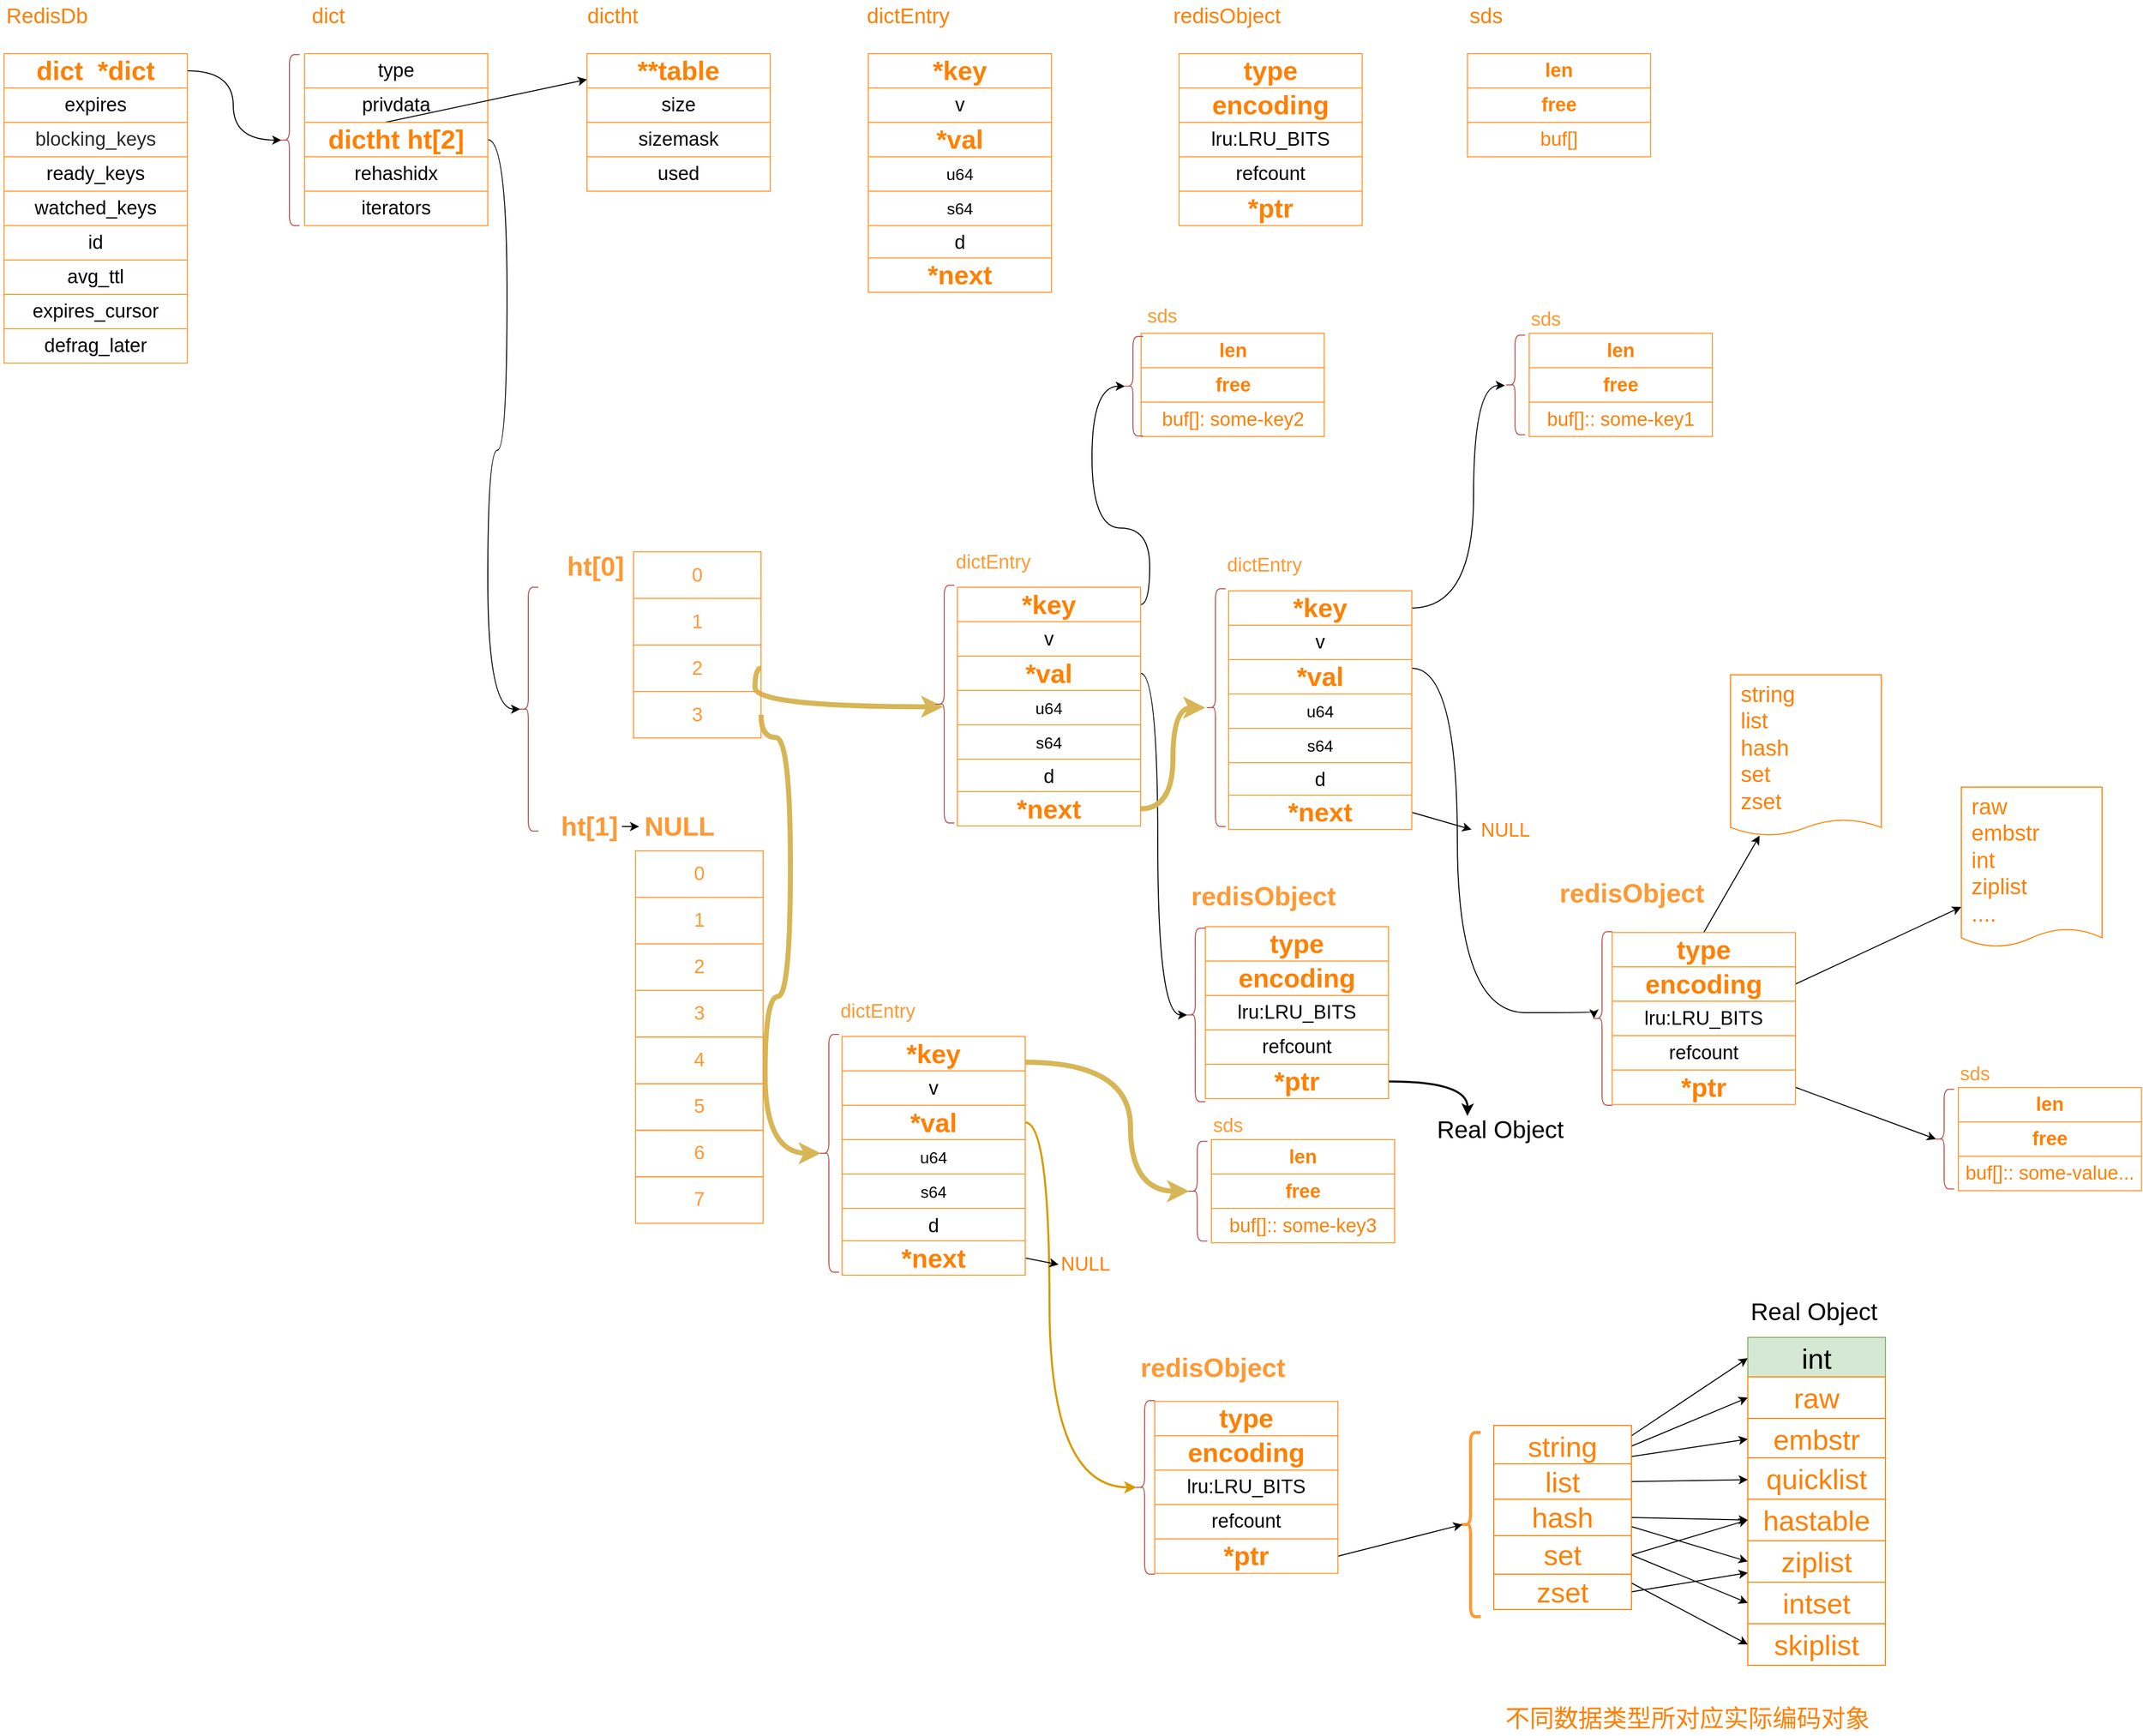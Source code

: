<mxfile version="14.7.2" type="github">
  <diagram id="h_e5mXC4bzQxHP35NyD7" name="第 1 页">
    <mxGraphModel dx="1038" dy="585" grid="1" gridSize="10" guides="1" tooltips="1" connect="1" arrows="1" fold="1" page="1" pageScale="1" pageWidth="827" pageHeight="1169" math="0" shadow="0">
      <root>
        <mxCell id="0" />
        <mxCell id="1" parent="0" />
        <mxCell id="fYEtyLHJQhTUv1WF9Uro-185" style="edgeStyle=orthogonalEdgeStyle;curved=1;rounded=0;orthogonalLoop=1;jettySize=auto;html=1;exitX=1;exitY=0.5;exitDx=0;exitDy=0;entryX=0.1;entryY=0.5;entryDx=0;entryDy=0;entryPerimeter=0;fontSize=19;fontColor=#FF9933;" edge="1" parent="1" source="fYEtyLHJQhTUv1WF9Uro-186" target="fYEtyLHJQhTUv1WF9Uro-223">
          <mxGeometry relative="1" as="geometry" />
        </mxCell>
        <mxCell id="fYEtyLHJQhTUv1WF9Uro-186" value="dict&amp;nbsp; *dict" style="rounded=0;whiteSpace=wrap;html=1;fontSize=26;fontStyle=1;fillColor=none;strokeColor=#FF9933;fontColor=#FF8000;" vertex="1" parent="1">
          <mxGeometry x="6" y="96" width="181" height="34" as="geometry" />
        </mxCell>
        <mxCell id="fYEtyLHJQhTUv1WF9Uro-187" value="expires" style="rounded=0;whiteSpace=wrap;html=1;fontSize=19;strokeColor=#FF9933;" vertex="1" parent="1">
          <mxGeometry x="6" y="130" width="181" height="34" as="geometry" />
        </mxCell>
        <mxCell id="fYEtyLHJQhTUv1WF9Uro-188" value="blocking_keys" style="rounded=0;whiteSpace=wrap;html=1;fontSize=19;strokeColor=#FF9933;fontStyle=0;fontColor=#29282A;" vertex="1" parent="1">
          <mxGeometry x="6" y="164" width="181" height="34" as="geometry" />
        </mxCell>
        <mxCell id="fYEtyLHJQhTUv1WF9Uro-189" value="ready_keys" style="rounded=0;whiteSpace=wrap;html=1;fontSize=19;strokeColor=#FF9933;" vertex="1" parent="1">
          <mxGeometry x="6" y="198" width="181" height="34" as="geometry" />
        </mxCell>
        <mxCell id="fYEtyLHJQhTUv1WF9Uro-190" value="watched_keys" style="rounded=0;whiteSpace=wrap;html=1;fontSize=19;strokeColor=#FF9933;" vertex="1" parent="1">
          <mxGeometry x="6" y="232" width="181" height="34" as="geometry" />
        </mxCell>
        <mxCell id="fYEtyLHJQhTUv1WF9Uro-191" value="id" style="rounded=0;whiteSpace=wrap;html=1;fontSize=19;strokeColor=#FF9933;" vertex="1" parent="1">
          <mxGeometry x="6" y="266" width="181" height="34" as="geometry" />
        </mxCell>
        <mxCell id="fYEtyLHJQhTUv1WF9Uro-192" value="avg_ttl" style="rounded=0;whiteSpace=wrap;html=1;fontSize=19;strokeColor=#FF9933;" vertex="1" parent="1">
          <mxGeometry x="6" y="300" width="181" height="34" as="geometry" />
        </mxCell>
        <mxCell id="fYEtyLHJQhTUv1WF9Uro-193" value="expires_cursor" style="rounded=0;whiteSpace=wrap;html=1;fontSize=19;strokeColor=#FF9933;" vertex="1" parent="1">
          <mxGeometry x="6" y="334" width="181" height="34" as="geometry" />
        </mxCell>
        <mxCell id="fYEtyLHJQhTUv1WF9Uro-194" value="defrag_later" style="rounded=0;whiteSpace=wrap;html=1;fontSize=19;strokeColor=#FF9933;" vertex="1" parent="1">
          <mxGeometry x="6" y="368" width="181" height="34" as="geometry" />
        </mxCell>
        <mxCell id="fYEtyLHJQhTUv1WF9Uro-195" value="type" style="rounded=0;whiteSpace=wrap;html=1;fontSize=19;strokeColor=#FF9933;" vertex="1" parent="1">
          <mxGeometry x="303" y="96" width="181" height="34" as="geometry" />
        </mxCell>
        <mxCell id="fYEtyLHJQhTUv1WF9Uro-196" value="privdata" style="rounded=0;whiteSpace=wrap;html=1;fontSize=19;strokeColor=#FF9933;" vertex="1" parent="1">
          <mxGeometry x="303" y="130" width="181" height="34" as="geometry" />
        </mxCell>
        <mxCell id="fYEtyLHJQhTUv1WF9Uro-197" style="edgeStyle=orthogonalEdgeStyle;curved=1;rounded=0;orthogonalLoop=1;jettySize=auto;html=1;exitX=1;exitY=0.5;exitDx=0;exitDy=0;entryX=0.1;entryY=0.5;entryDx=0;entryDy=0;entryPerimeter=0;fontSize=19;fontColor=#FF9933;" edge="1" parent="1" source="fYEtyLHJQhTUv1WF9Uro-199" target="fYEtyLHJQhTUv1WF9Uro-224">
          <mxGeometry relative="1" as="geometry">
            <Array as="points">
              <mxPoint x="503" y="181" />
              <mxPoint x="503" y="488" />
              <mxPoint x="484" y="488" />
              <mxPoint x="484" y="744" />
            </Array>
          </mxGeometry>
        </mxCell>
        <mxCell id="fYEtyLHJQhTUv1WF9Uro-198" style="rounded=0;orthogonalLoop=1;jettySize=auto;html=1;entryX=0;entryY=0.75;entryDx=0;entryDy=0;fontSize=26;fontColor=#FF8000;exitX=0.309;exitY=0.147;exitDx=0;exitDy=0;exitPerimeter=0;" edge="1" parent="1" source="fYEtyLHJQhTUv1WF9Uro-199" target="fYEtyLHJQhTUv1WF9Uro-202">
          <mxGeometry relative="1" as="geometry" />
        </mxCell>
        <mxCell id="fYEtyLHJQhTUv1WF9Uro-199" value="&lt;span style=&quot;font-size: 26px;&quot;&gt;dictht&amp;nbsp;&lt;/span&gt;ht[2]" style="rounded=0;whiteSpace=wrap;html=1;fontSize=26;strokeColor=#FF9933;fontStyle=1;fontColor=#FF8000;" vertex="1" parent="1">
          <mxGeometry x="303" y="164" width="181" height="34" as="geometry" />
        </mxCell>
        <mxCell id="fYEtyLHJQhTUv1WF9Uro-200" value="rehashidx" style="rounded=0;whiteSpace=wrap;html=1;fontSize=19;strokeColor=#FF9933;" vertex="1" parent="1">
          <mxGeometry x="303" y="198" width="181" height="34" as="geometry" />
        </mxCell>
        <mxCell id="fYEtyLHJQhTUv1WF9Uro-201" value="iterators" style="rounded=0;whiteSpace=wrap;html=1;fontSize=19;strokeColor=#FF9933;" vertex="1" parent="1">
          <mxGeometry x="303" y="232" width="181" height="34" as="geometry" />
        </mxCell>
        <mxCell id="fYEtyLHJQhTUv1WF9Uro-202" value="**table" style="rounded=0;whiteSpace=wrap;html=1;fontSize=26;fontStyle=1;fillColor=none;strokeColor=#FF9933;fontColor=#FF8000;" vertex="1" parent="1">
          <mxGeometry x="582" y="96" width="181" height="34" as="geometry" />
        </mxCell>
        <mxCell id="fYEtyLHJQhTUv1WF9Uro-203" value="size" style="rounded=0;whiteSpace=wrap;html=1;fontSize=19;strokeColor=#FF9933;" vertex="1" parent="1">
          <mxGeometry x="582" y="130" width="181" height="34" as="geometry" />
        </mxCell>
        <mxCell id="fYEtyLHJQhTUv1WF9Uro-204" value="sizemask" style="rounded=0;whiteSpace=wrap;html=1;fontSize=19;strokeColor=#FF9933;" vertex="1" parent="1">
          <mxGeometry x="582" y="164" width="181" height="34" as="geometry" />
        </mxCell>
        <mxCell id="fYEtyLHJQhTUv1WF9Uro-205" value="used" style="rounded=0;whiteSpace=wrap;html=1;fontSize=19;strokeColor=#FF9933;" vertex="1" parent="1">
          <mxGeometry x="582" y="198" width="181" height="34" as="geometry" />
        </mxCell>
        <mxCell id="fYEtyLHJQhTUv1WF9Uro-206" value="*key" style="rounded=0;whiteSpace=wrap;html=1;fontSize=26;fontStyle=1;fillColor=none;strokeColor=#FF9933;fontColor=#FF8000;" vertex="1" parent="1">
          <mxGeometry x="860" y="96" width="181" height="34" as="geometry" />
        </mxCell>
        <mxCell id="fYEtyLHJQhTUv1WF9Uro-207" value="v" style="rounded=0;whiteSpace=wrap;html=1;fontSize=19;strokeColor=#FF9933;" vertex="1" parent="1">
          <mxGeometry x="860" y="130" width="181" height="34" as="geometry" />
        </mxCell>
        <mxCell id="fYEtyLHJQhTUv1WF9Uro-208" value="*val" style="rounded=0;whiteSpace=wrap;html=1;fontSize=26;strokeColor=#FF9933;fontStyle=1;fontColor=#FF8000;" vertex="1" parent="1">
          <mxGeometry x="860" y="164" width="181" height="34" as="geometry" />
        </mxCell>
        <mxCell id="fYEtyLHJQhTUv1WF9Uro-209" value="u64" style="rounded=0;whiteSpace=wrap;html=1;fontSize=16;strokeColor=#FF9933;" vertex="1" parent="1">
          <mxGeometry x="860" y="198" width="181" height="34" as="geometry" />
        </mxCell>
        <mxCell id="fYEtyLHJQhTUv1WF9Uro-210" value="s64" style="rounded=0;whiteSpace=wrap;html=1;fontSize=16;strokeColor=#FF9933;" vertex="1" parent="1">
          <mxGeometry x="860" y="232" width="181" height="34" as="geometry" />
        </mxCell>
        <mxCell id="fYEtyLHJQhTUv1WF9Uro-211" value="d" style="rounded=0;whiteSpace=wrap;html=1;fontSize=19;strokeColor=#FF9933;" vertex="1" parent="1">
          <mxGeometry x="860" y="266" width="181" height="34" as="geometry" />
        </mxCell>
        <mxCell id="fYEtyLHJQhTUv1WF9Uro-212" value="*next" style="rounded=0;whiteSpace=wrap;html=1;fontSize=26;strokeColor=#FF9933;fontStyle=1;fontColor=#FF8000;" vertex="1" parent="1">
          <mxGeometry x="860" y="298" width="181" height="34" as="geometry" />
        </mxCell>
        <mxCell id="fYEtyLHJQhTUv1WF9Uro-213" value="type" style="rounded=0;whiteSpace=wrap;html=1;fontSize=26;fontStyle=1;fillColor=none;strokeColor=#FF9933;fontColor=#FF8000;" vertex="1" parent="1">
          <mxGeometry x="1167" y="96" width="181" height="34" as="geometry" />
        </mxCell>
        <mxCell id="fYEtyLHJQhTUv1WF9Uro-214" value="encoding" style="rounded=0;whiteSpace=wrap;html=1;fontSize=26;strokeColor=#FF9933;fontStyle=1;fontColor=#FF8000;" vertex="1" parent="1">
          <mxGeometry x="1167" y="130" width="181" height="34" as="geometry" />
        </mxCell>
        <mxCell id="fYEtyLHJQhTUv1WF9Uro-215" value="lru:LRU_BITS" style="rounded=0;whiteSpace=wrap;html=1;fontSize=19;strokeColor=#FF9933;" vertex="1" parent="1">
          <mxGeometry x="1167" y="164" width="181" height="34" as="geometry" />
        </mxCell>
        <mxCell id="fYEtyLHJQhTUv1WF9Uro-216" value="refcount" style="rounded=0;whiteSpace=wrap;html=1;fontSize=19;strokeColor=#FF9933;" vertex="1" parent="1">
          <mxGeometry x="1167" y="198" width="181" height="34" as="geometry" />
        </mxCell>
        <mxCell id="fYEtyLHJQhTUv1WF9Uro-217" value="*ptr" style="rounded=0;whiteSpace=wrap;html=1;fontSize=26;strokeColor=#FF9933;fontStyle=1;fontColor=#FF8000;" vertex="1" parent="1">
          <mxGeometry x="1167" y="232" width="181" height="34" as="geometry" />
        </mxCell>
        <mxCell id="fYEtyLHJQhTUv1WF9Uro-218" value="RedisDb" style="text;html=1;align=center;verticalAlign=middle;resizable=0;points=[];autosize=1;fontSize=21;fontColor=#FF8000;" vertex="1" parent="1">
          <mxGeometry x="2" y="43" width="91" height="29" as="geometry" />
        </mxCell>
        <mxCell id="fYEtyLHJQhTUv1WF9Uro-219" value="dict" style="text;html=1;align=center;verticalAlign=middle;resizable=0;points=[];autosize=1;fontSize=21;fontColor=#FF8000;" vertex="1" parent="1">
          <mxGeometry x="304" y="43" width="43" height="29" as="geometry" />
        </mxCell>
        <mxCell id="fYEtyLHJQhTUv1WF9Uro-220" value="dictht" style="text;html=1;align=center;verticalAlign=middle;resizable=0;points=[];autosize=1;fontSize=21;fontColor=#FF8000;" vertex="1" parent="1">
          <mxGeometry x="576.5" y="43" width="60" height="29" as="geometry" />
        </mxCell>
        <mxCell id="fYEtyLHJQhTUv1WF9Uro-221" value="dictEntry" style="text;html=1;align=center;verticalAlign=middle;resizable=0;points=[];autosize=1;fontSize=21;fontColor=#FF8000;" vertex="1" parent="1">
          <mxGeometry x="853" y="43" width="92" height="29" as="geometry" />
        </mxCell>
        <mxCell id="fYEtyLHJQhTUv1WF9Uro-222" value="redisObject" style="text;html=1;align=center;verticalAlign=middle;resizable=0;points=[];autosize=1;fontSize=21;fontColor=#FF8000;" vertex="1" parent="1">
          <mxGeometry x="1156" y="43" width="116" height="29" as="geometry" />
        </mxCell>
        <mxCell id="fYEtyLHJQhTUv1WF9Uro-223" value="" style="shape=curlyBracket;whiteSpace=wrap;html=1;rounded=1;strokeColor=#b85450;fillColor=#f8cecc;fontSize=19;" vertex="1" parent="1">
          <mxGeometry x="278" y="97" width="20" height="169" as="geometry" />
        </mxCell>
        <mxCell id="fYEtyLHJQhTUv1WF9Uro-224" value="" style="shape=curlyBracket;whiteSpace=wrap;html=1;rounded=1;strokeColor=#b85450;fillColor=#f8cecc;fontSize=19;" vertex="1" parent="1">
          <mxGeometry x="514" y="623.5" width="20" height="241" as="geometry" />
        </mxCell>
        <mxCell id="fYEtyLHJQhTUv1WF9Uro-225" style="edgeStyle=orthogonalEdgeStyle;curved=1;rounded=0;orthogonalLoop=1;jettySize=auto;html=1;exitX=1;exitY=0.5;exitDx=0;exitDy=0;entryX=0.45;entryY=0.511;entryDx=0;entryDy=0;entryPerimeter=0;fontSize=19;fontColor=#FF9933;fillColor=#fff2cc;strokeColor=#d6b656;strokeWidth=5;" edge="1" parent="1" source="fYEtyLHJQhTUv1WF9Uro-228" target="fYEtyLHJQhTUv1WF9Uro-242">
          <mxGeometry relative="1" as="geometry">
            <Array as="points">
              <mxPoint x="748" y="742" />
            </Array>
          </mxGeometry>
        </mxCell>
        <mxCell id="fYEtyLHJQhTUv1WF9Uro-226" value="0" style="rounded=0;whiteSpace=wrap;html=1;strokeColor=#FF9933;fillColor=none;fontSize=19;fontColor=#FF9933;" vertex="1" parent="1">
          <mxGeometry x="628" y="588.5" width="126" height="46" as="geometry" />
        </mxCell>
        <mxCell id="fYEtyLHJQhTUv1WF9Uro-227" value="1" style="rounded=0;whiteSpace=wrap;html=1;strokeColor=#FF9933;fillColor=none;fontSize=19;fontColor=#FF9933;" vertex="1" parent="1">
          <mxGeometry x="628" y="634.5" width="126" height="46" as="geometry" />
        </mxCell>
        <mxCell id="fYEtyLHJQhTUv1WF9Uro-228" value="2" style="rounded=0;whiteSpace=wrap;html=1;strokeColor=#FF9933;fillColor=none;fontSize=19;fontColor=#FF9933;" vertex="1" parent="1">
          <mxGeometry x="628" y="680.5" width="126" height="46" as="geometry" />
        </mxCell>
        <mxCell id="fYEtyLHJQhTUv1WF9Uro-229" style="edgeStyle=orthogonalEdgeStyle;curved=1;rounded=0;orthogonalLoop=1;jettySize=auto;html=1;exitX=1;exitY=0.5;exitDx=0;exitDy=0;entryX=0.1;entryY=0.5;entryDx=0;entryDy=0;entryPerimeter=0;fontSize=19;fontColor=#FF9933;fillColor=#fff2cc;strokeColor=#d6b656;strokeWidth=5;" edge="1" parent="1" source="fYEtyLHJQhTUv1WF9Uro-230" target="fYEtyLHJQhTUv1WF9Uro-266">
          <mxGeometry relative="1" as="geometry">
            <Array as="points">
              <mxPoint x="783" y="772" />
              <mxPoint x="783" y="1028" />
              <mxPoint x="758" y="1028" />
              <mxPoint x="758" y="1183" />
            </Array>
          </mxGeometry>
        </mxCell>
        <mxCell id="fYEtyLHJQhTUv1WF9Uro-230" value="3" style="rounded=0;whiteSpace=wrap;html=1;strokeColor=#FF9933;fillColor=none;fontSize=19;fontColor=#FF9933;" vertex="1" parent="1">
          <mxGeometry x="628" y="726.5" width="126" height="46" as="geometry" />
        </mxCell>
        <mxCell id="fYEtyLHJQhTUv1WF9Uro-231" style="edgeStyle=orthogonalEdgeStyle;curved=1;rounded=0;orthogonalLoop=1;jettySize=auto;html=1;exitX=1;exitY=0.5;exitDx=0;exitDy=0;entryX=0.1;entryY=0.5;entryDx=0;entryDy=0;fontSize=19;fontColor=#FF9933;entryPerimeter=0;" edge="1" parent="1" source="fYEtyLHJQhTUv1WF9Uro-232" target="fYEtyLHJQhTUv1WF9Uro-283">
          <mxGeometry relative="1" as="geometry">
            <Array as="points">
              <mxPoint x="1138" y="641" />
              <mxPoint x="1138" y="565" />
              <mxPoint x="1081" y="565" />
              <mxPoint x="1081" y="425" />
            </Array>
            <mxPoint x="1087" y="533.5" as="targetPoint" />
          </mxGeometry>
        </mxCell>
        <mxCell id="fYEtyLHJQhTUv1WF9Uro-232" value="*key" style="rounded=0;whiteSpace=wrap;html=1;fontSize=26;fontStyle=1;fillColor=none;strokeColor=#FF9933;fontColor=#FF8000;" vertex="1" parent="1">
          <mxGeometry x="948" y="623.5" width="181" height="34" as="geometry" />
        </mxCell>
        <mxCell id="fYEtyLHJQhTUv1WF9Uro-233" value="v" style="rounded=0;whiteSpace=wrap;html=1;fontSize=19;strokeColor=#FF9933;" vertex="1" parent="1">
          <mxGeometry x="948" y="657.5" width="181" height="34" as="geometry" />
        </mxCell>
        <mxCell id="fYEtyLHJQhTUv1WF9Uro-234" style="edgeStyle=orthogonalEdgeStyle;curved=1;rounded=0;orthogonalLoop=1;jettySize=auto;html=1;exitX=1;exitY=0.5;exitDx=0;exitDy=0;entryX=0.1;entryY=0.5;entryDx=0;entryDy=0;entryPerimeter=0;fontSize=19;fontColor=#FF8000;" edge="1" parent="1" source="fYEtyLHJQhTUv1WF9Uro-235" target="fYEtyLHJQhTUv1WF9Uro-301">
          <mxGeometry relative="1" as="geometry">
            <Array as="points">
              <mxPoint x="1146" y="709" />
              <mxPoint x="1146" y="1046" />
            </Array>
          </mxGeometry>
        </mxCell>
        <mxCell id="fYEtyLHJQhTUv1WF9Uro-235" value="*val" style="rounded=0;whiteSpace=wrap;html=1;fontSize=26;strokeColor=#FF9933;fontStyle=1;fontColor=#FF8000;" vertex="1" parent="1">
          <mxGeometry x="948" y="691.5" width="181" height="34" as="geometry" />
        </mxCell>
        <mxCell id="fYEtyLHJQhTUv1WF9Uro-236" value="u64" style="rounded=0;whiteSpace=wrap;html=1;fontSize=16;strokeColor=#FF9933;" vertex="1" parent="1">
          <mxGeometry x="948" y="725.5" width="181" height="34" as="geometry" />
        </mxCell>
        <mxCell id="fYEtyLHJQhTUv1WF9Uro-237" value="s64" style="rounded=0;whiteSpace=wrap;html=1;fontSize=16;strokeColor=#FF9933;" vertex="1" parent="1">
          <mxGeometry x="948" y="759.5" width="181" height="34" as="geometry" />
        </mxCell>
        <mxCell id="fYEtyLHJQhTUv1WF9Uro-238" value="d" style="rounded=0;whiteSpace=wrap;html=1;fontSize=19;strokeColor=#FF9933;" vertex="1" parent="1">
          <mxGeometry x="948" y="793.5" width="181" height="34" as="geometry" />
        </mxCell>
        <mxCell id="fYEtyLHJQhTUv1WF9Uro-239" style="edgeStyle=orthogonalEdgeStyle;curved=1;rounded=0;orthogonalLoop=1;jettySize=auto;html=1;exitX=1;exitY=0.5;exitDx=0;exitDy=0;fontSize=19;fontColor=#FF8000;fillColor=#fff2cc;strokeColor=#d6b656;strokeWidth=5;" edge="1" parent="1" source="fYEtyLHJQhTUv1WF9Uro-240" target="fYEtyLHJQhTUv1WF9Uro-254">
          <mxGeometry relative="1" as="geometry" />
        </mxCell>
        <mxCell id="fYEtyLHJQhTUv1WF9Uro-240" value="*next" style="rounded=0;whiteSpace=wrap;html=1;fontSize=26;strokeColor=#FF9933;fontStyle=1;fontColor=#FF8000;" vertex="1" parent="1">
          <mxGeometry x="948" y="825.5" width="181" height="34" as="geometry" />
        </mxCell>
        <mxCell id="fYEtyLHJQhTUv1WF9Uro-241" value="dictEntry" style="text;html=1;align=center;verticalAlign=middle;resizable=0;points=[];autosize=1;fontSize=19;fontColor=#FF9933;" vertex="1" parent="1">
          <mxGeometry x="941" y="585" width="84" height="27" as="geometry" />
        </mxCell>
        <mxCell id="fYEtyLHJQhTUv1WF9Uro-242" value="" style="shape=curlyBracket;whiteSpace=wrap;html=1;rounded=1;strokeColor=#b85450;fillColor=#f8cecc;fontSize=19;" vertex="1" parent="1">
          <mxGeometry x="925" y="621.5" width="20" height="235" as="geometry" />
        </mxCell>
        <mxCell id="fYEtyLHJQhTUv1WF9Uro-243" style="edgeStyle=orthogonalEdgeStyle;curved=1;rounded=0;orthogonalLoop=1;jettySize=auto;html=1;exitX=1;exitY=0.5;exitDx=0;exitDy=0;fontSize=19;fontColor=#FF9933;" edge="1" parent="1" source="fYEtyLHJQhTUv1WF9Uro-244" target="fYEtyLHJQhTUv1WF9Uro-284">
          <mxGeometry relative="1" as="geometry">
            <mxPoint x="1577" y="594" as="targetPoint" />
            <Array as="points">
              <mxPoint x="1458" y="644" />
              <mxPoint x="1458" y="424" />
            </Array>
          </mxGeometry>
        </mxCell>
        <mxCell id="fYEtyLHJQhTUv1WF9Uro-244" value="*key" style="rounded=0;whiteSpace=wrap;html=1;fontSize=26;fontStyle=1;fillColor=none;strokeColor=#FF9933;fontColor=#FF8000;" vertex="1" parent="1">
          <mxGeometry x="1216" y="627" width="181" height="34" as="geometry" />
        </mxCell>
        <mxCell id="fYEtyLHJQhTUv1WF9Uro-245" value="v" style="rounded=0;whiteSpace=wrap;html=1;fontSize=19;strokeColor=#FF9933;" vertex="1" parent="1">
          <mxGeometry x="1216" y="661" width="181" height="34" as="geometry" />
        </mxCell>
        <mxCell id="fYEtyLHJQhTUv1WF9Uro-246" style="edgeStyle=orthogonalEdgeStyle;curved=1;rounded=0;orthogonalLoop=1;jettySize=auto;html=1;exitX=1;exitY=0.25;exitDx=0;exitDy=0;entryX=0.1;entryY=0.5;entryDx=0;entryDy=0;entryPerimeter=0;fontSize=19;fontColor=#FF8000;" edge="1" parent="1" source="fYEtyLHJQhTUv1WF9Uro-247" target="fYEtyLHJQhTUv1WF9Uro-302">
          <mxGeometry relative="1" as="geometry">
            <Array as="points">
              <mxPoint x="1442" y="704" />
              <mxPoint x="1442" y="1044" />
            </Array>
          </mxGeometry>
        </mxCell>
        <mxCell id="fYEtyLHJQhTUv1WF9Uro-247" value="*val" style="rounded=0;whiteSpace=wrap;html=1;fontSize=26;strokeColor=#FF9933;fontStyle=1;fontColor=#FF8000;" vertex="1" parent="1">
          <mxGeometry x="1216" y="695" width="181" height="34" as="geometry" />
        </mxCell>
        <mxCell id="fYEtyLHJQhTUv1WF9Uro-248" value="u64" style="rounded=0;whiteSpace=wrap;html=1;fontSize=16;strokeColor=#FF9933;" vertex="1" parent="1">
          <mxGeometry x="1216" y="729" width="181" height="34" as="geometry" />
        </mxCell>
        <mxCell id="fYEtyLHJQhTUv1WF9Uro-249" value="s64" style="rounded=0;whiteSpace=wrap;html=1;fontSize=16;strokeColor=#FF9933;" vertex="1" parent="1">
          <mxGeometry x="1216" y="763" width="181" height="34" as="geometry" />
        </mxCell>
        <mxCell id="fYEtyLHJQhTUv1WF9Uro-250" value="d" style="rounded=0;whiteSpace=wrap;html=1;fontSize=19;strokeColor=#FF9933;" vertex="1" parent="1">
          <mxGeometry x="1216" y="797" width="181" height="34" as="geometry" />
        </mxCell>
        <mxCell id="fYEtyLHJQhTUv1WF9Uro-251" style="rounded=0;orthogonalLoop=1;jettySize=auto;html=1;exitX=1;exitY=0.5;exitDx=0;exitDy=0;fontSize=19;fontColor=#FF8000;" edge="1" parent="1" source="fYEtyLHJQhTUv1WF9Uro-252">
          <mxGeometry relative="1" as="geometry">
            <mxPoint x="1456" y="863" as="targetPoint" />
          </mxGeometry>
        </mxCell>
        <mxCell id="fYEtyLHJQhTUv1WF9Uro-252" value="*next" style="rounded=0;whiteSpace=wrap;html=1;fontSize=26;strokeColor=#FF9933;fontStyle=1;fontColor=#FF8000;" vertex="1" parent="1">
          <mxGeometry x="1216" y="829" width="181" height="34" as="geometry" />
        </mxCell>
        <mxCell id="fYEtyLHJQhTUv1WF9Uro-253" value="dictEntry" style="text;html=1;align=center;verticalAlign=middle;resizable=0;points=[];autosize=1;fontSize=19;fontColor=#FF9933;" vertex="1" parent="1">
          <mxGeometry x="1209" y="588.5" width="84" height="27" as="geometry" />
        </mxCell>
        <mxCell id="fYEtyLHJQhTUv1WF9Uro-254" value="" style="shape=curlyBracket;whiteSpace=wrap;html=1;rounded=1;strokeColor=#b85450;fillColor=#f8cecc;fontSize=19;" vertex="1" parent="1">
          <mxGeometry x="1193" y="625" width="20" height="235" as="geometry" />
        </mxCell>
        <mxCell id="fYEtyLHJQhTUv1WF9Uro-255" style="edgeStyle=orthogonalEdgeStyle;curved=1;rounded=0;orthogonalLoop=1;jettySize=auto;html=1;exitX=1;exitY=0.75;exitDx=0;exitDy=0;entryX=0.1;entryY=0.5;entryDx=0;entryDy=0;entryPerimeter=0;strokeWidth=5;fontSize=26;fontColor=#FF8000;fillColor=#fff2cc;strokeColor=#d6b656;" edge="1" parent="1" source="fYEtyLHJQhTUv1WF9Uro-256" target="fYEtyLHJQhTUv1WF9Uro-310">
          <mxGeometry relative="1" as="geometry">
            <Array as="points">
              <mxPoint x="1119" y="1093" />
              <mxPoint x="1119" y="1221" />
            </Array>
          </mxGeometry>
        </mxCell>
        <mxCell id="fYEtyLHJQhTUv1WF9Uro-256" value="*key" style="rounded=0;whiteSpace=wrap;html=1;fontSize=26;fontStyle=1;fillColor=none;strokeColor=#FF9933;fontColor=#FF8000;" vertex="1" parent="1">
          <mxGeometry x="834" y="1067.5" width="181" height="34" as="geometry" />
        </mxCell>
        <mxCell id="fYEtyLHJQhTUv1WF9Uro-257" value="v" style="rounded=0;whiteSpace=wrap;html=1;fontSize=19;strokeColor=#FF9933;" vertex="1" parent="1">
          <mxGeometry x="834" y="1101.5" width="181" height="34" as="geometry" />
        </mxCell>
        <mxCell id="fYEtyLHJQhTUv1WF9Uro-258" style="edgeStyle=orthogonalEdgeStyle;rounded=0;orthogonalLoop=1;jettySize=auto;html=1;exitX=1;exitY=0.5;exitDx=0;exitDy=0;curved=1;fillColor=#ffe6cc;strokeColor=#d79b00;strokeWidth=2;entryX=0.1;entryY=0.5;entryDx=0;entryDy=0;entryPerimeter=0;" edge="1" parent="1" source="fYEtyLHJQhTUv1WF9Uro-259" target="fYEtyLHJQhTUv1WF9Uro-349">
          <mxGeometry relative="1" as="geometry">
            <mxPoint x="1250" y="1566" as="targetPoint" />
            <Array as="points">
              <mxPoint x="1039" y="1153" />
              <mxPoint x="1039" y="1513" />
            </Array>
          </mxGeometry>
        </mxCell>
        <mxCell id="fYEtyLHJQhTUv1WF9Uro-259" value="*val" style="rounded=0;whiteSpace=wrap;html=1;fontSize=26;strokeColor=#FF9933;fontStyle=1;fontColor=#FF8000;" vertex="1" parent="1">
          <mxGeometry x="834" y="1135.5" width="181" height="34" as="geometry" />
        </mxCell>
        <mxCell id="fYEtyLHJQhTUv1WF9Uro-260" value="u64" style="rounded=0;whiteSpace=wrap;html=1;fontSize=16;strokeColor=#FF9933;" vertex="1" parent="1">
          <mxGeometry x="834" y="1169.5" width="181" height="34" as="geometry" />
        </mxCell>
        <mxCell id="fYEtyLHJQhTUv1WF9Uro-261" value="s64" style="rounded=0;whiteSpace=wrap;html=1;fontSize=16;strokeColor=#FF9933;" vertex="1" parent="1">
          <mxGeometry x="834" y="1203.5" width="181" height="34" as="geometry" />
        </mxCell>
        <mxCell id="fYEtyLHJQhTUv1WF9Uro-262" value="d" style="rounded=0;whiteSpace=wrap;html=1;fontSize=19;strokeColor=#FF9933;" vertex="1" parent="1">
          <mxGeometry x="834" y="1237.5" width="181" height="34" as="geometry" />
        </mxCell>
        <mxCell id="fYEtyLHJQhTUv1WF9Uro-263" style="edgeStyle=none;rounded=0;orthogonalLoop=1;jettySize=auto;html=1;exitX=1;exitY=0.5;exitDx=0;exitDy=0;fontSize=26;fontColor=#FF8000;" edge="1" parent="1" source="fYEtyLHJQhTUv1WF9Uro-264">
          <mxGeometry relative="1" as="geometry">
            <mxPoint x="1048" y="1293" as="targetPoint" />
          </mxGeometry>
        </mxCell>
        <mxCell id="fYEtyLHJQhTUv1WF9Uro-264" value="*next" style="rounded=0;whiteSpace=wrap;html=1;fontSize=26;strokeColor=#FF9933;fontStyle=1;fontColor=#FF8000;" vertex="1" parent="1">
          <mxGeometry x="834" y="1269.5" width="181" height="34" as="geometry" />
        </mxCell>
        <mxCell id="fYEtyLHJQhTUv1WF9Uro-265" value="dictEntry" style="text;html=1;align=center;verticalAlign=middle;resizable=0;points=[];autosize=1;fontSize=19;fontColor=#FF9933;" vertex="1" parent="1">
          <mxGeometry x="827" y="1029" width="84" height="27" as="geometry" />
        </mxCell>
        <mxCell id="fYEtyLHJQhTUv1WF9Uro-266" value="" style="shape=curlyBracket;whiteSpace=wrap;html=1;rounded=1;strokeColor=#b85450;fillColor=#f8cecc;fontSize=19;" vertex="1" parent="1">
          <mxGeometry x="811" y="1065.5" width="20" height="235" as="geometry" />
        </mxCell>
        <mxCell id="fYEtyLHJQhTUv1WF9Uro-267" value="&lt;span style=&quot;font-size: 26px ; font-weight: 700&quot;&gt;ht[0]&lt;/span&gt;" style="text;html=1;align=center;verticalAlign=middle;resizable=0;points=[];autosize=1;fontSize=19;fontColor=#FF9933;" vertex="1" parent="1">
          <mxGeometry x="557" y="588.5" width="66" height="29" as="geometry" />
        </mxCell>
        <mxCell id="fYEtyLHJQhTUv1WF9Uro-268" value="" style="edgeStyle=orthogonalEdgeStyle;curved=1;rounded=0;orthogonalLoop=1;jettySize=auto;html=1;fontSize=19;fontColor=#FF9933;" edge="1" parent="1" source="fYEtyLHJQhTUv1WF9Uro-269" target="fYEtyLHJQhTUv1WF9Uro-270">
          <mxGeometry relative="1" as="geometry" />
        </mxCell>
        <mxCell id="fYEtyLHJQhTUv1WF9Uro-269" value="&lt;span style=&quot;font-size: 26px ; font-weight: 700&quot;&gt;ht[1]&lt;/span&gt;" style="text;html=1;align=center;verticalAlign=middle;resizable=0;points=[];autosize=1;fontSize=19;fontColor=#FF9933;" vertex="1" parent="1">
          <mxGeometry x="550.5" y="845.5" width="66" height="29" as="geometry" />
        </mxCell>
        <mxCell id="fYEtyLHJQhTUv1WF9Uro-270" value="&lt;span style=&quot;font-size: 26px ; font-weight: 700&quot;&gt;NULL&lt;/span&gt;" style="text;html=1;align=center;verticalAlign=middle;resizable=0;points=[];autosize=1;fontSize=19;fontColor=#FF9933;" vertex="1" parent="1">
          <mxGeometry x="633.5" y="845.5" width="79" height="29" as="geometry" />
        </mxCell>
        <mxCell id="fYEtyLHJQhTUv1WF9Uro-271" value="len" style="rounded=0;whiteSpace=wrap;html=1;fontSize=19;fontStyle=1;fillColor=none;strokeColor=#FF9933;fontColor=#FF8000;strokeWidth=1;" vertex="1" parent="1">
          <mxGeometry x="1452" y="96" width="181" height="34" as="geometry" />
        </mxCell>
        <mxCell id="fYEtyLHJQhTUv1WF9Uro-272" value="free" style="rounded=0;whiteSpace=wrap;html=1;fontSize=19;strokeColor=#FF9933;fontStyle=1;fontColor=#FF8000;strokeWidth=1;" vertex="1" parent="1">
          <mxGeometry x="1452" y="130" width="181" height="34" as="geometry" />
        </mxCell>
        <mxCell id="fYEtyLHJQhTUv1WF9Uro-273" value="buf[]" style="rounded=0;whiteSpace=wrap;html=1;fontSize=19;strokeColor=#FF9933;fontColor=#FF8000;strokeWidth=1;" vertex="1" parent="1">
          <mxGeometry x="1452" y="164" width="181" height="34" as="geometry" />
        </mxCell>
        <mxCell id="fYEtyLHJQhTUv1WF9Uro-274" value="sds" style="text;html=1;align=center;verticalAlign=middle;resizable=0;points=[];autosize=1;fontSize=21;fontColor=#FF8000;" vertex="1" parent="1">
          <mxGeometry x="1448" y="43" width="43" height="29" as="geometry" />
        </mxCell>
        <mxCell id="fYEtyLHJQhTUv1WF9Uro-275" value="len" style="rounded=0;whiteSpace=wrap;html=1;fontSize=19;fontStyle=1;fillColor=none;strokeColor=#FF9933;fontColor=#FF8000;strokeWidth=1;" vertex="1" parent="1">
          <mxGeometry x="1129.5" y="372.5" width="181" height="34" as="geometry" />
        </mxCell>
        <mxCell id="fYEtyLHJQhTUv1WF9Uro-276" value="free" style="rounded=0;whiteSpace=wrap;html=1;fontSize=19;strokeColor=#FF9933;fontStyle=1;fontColor=#FF8000;strokeWidth=1;" vertex="1" parent="1">
          <mxGeometry x="1129.5" y="406.5" width="181" height="34" as="geometry" />
        </mxCell>
        <mxCell id="fYEtyLHJQhTUv1WF9Uro-277" value="buf[]: some-key2" style="rounded=0;whiteSpace=wrap;html=1;fontSize=19;strokeColor=#FF9933;fontColor=#FF8000;strokeWidth=1;" vertex="1" parent="1">
          <mxGeometry x="1129.5" y="440.5" width="181" height="34" as="geometry" />
        </mxCell>
        <mxCell id="fYEtyLHJQhTUv1WF9Uro-278" value="sds" style="text;html=1;align=center;verticalAlign=middle;resizable=0;points=[];autosize=1;fontSize=19;fontColor=#FF9933;" vertex="1" parent="1">
          <mxGeometry x="1129.5" y="342" width="40" height="27" as="geometry" />
        </mxCell>
        <mxCell id="fYEtyLHJQhTUv1WF9Uro-279" value="len" style="rounded=0;whiteSpace=wrap;html=1;fontSize=19;fontStyle=1;fillColor=none;strokeColor=#FF9933;fontColor=#FF8000;strokeWidth=1;" vertex="1" parent="1">
          <mxGeometry x="1513" y="372.5" width="181" height="34" as="geometry" />
        </mxCell>
        <mxCell id="fYEtyLHJQhTUv1WF9Uro-280" value="free" style="rounded=0;whiteSpace=wrap;html=1;fontSize=19;strokeColor=#FF9933;fontStyle=1;fontColor=#FF8000;strokeWidth=1;" vertex="1" parent="1">
          <mxGeometry x="1513" y="406.5" width="181" height="34" as="geometry" />
        </mxCell>
        <mxCell id="fYEtyLHJQhTUv1WF9Uro-281" value="buf[]:: some-key1" style="rounded=0;whiteSpace=wrap;html=1;fontSize=19;strokeColor=#FF9933;fontColor=#FF8000;strokeWidth=1;" vertex="1" parent="1">
          <mxGeometry x="1513" y="440.5" width="181" height="34" as="geometry" />
        </mxCell>
        <mxCell id="fYEtyLHJQhTUv1WF9Uro-282" value="sds" style="text;html=1;align=center;verticalAlign=middle;resizable=0;points=[];autosize=1;fontSize=19;fontColor=#FF9933;" vertex="1" parent="1">
          <mxGeometry x="1509" y="345.5" width="40" height="27" as="geometry" />
        </mxCell>
        <mxCell id="fYEtyLHJQhTUv1WF9Uro-283" value="" style="shape=curlyBracket;whiteSpace=wrap;html=1;rounded=1;strokeColor=#b85450;fillColor=#f8cecc;fontSize=19;" vertex="1" parent="1">
          <mxGeometry x="1111.5" y="375.5" width="20" height="98.5" as="geometry" />
        </mxCell>
        <mxCell id="fYEtyLHJQhTUv1WF9Uro-284" value="" style="shape=curlyBracket;whiteSpace=wrap;html=1;rounded=1;strokeColor=#b85450;fillColor=#f8cecc;fontSize=19;" vertex="1" parent="1">
          <mxGeometry x="1489" y="374.25" width="20" height="98.5" as="geometry" />
        </mxCell>
        <mxCell id="fYEtyLHJQhTUv1WF9Uro-285" value="type" style="rounded=0;whiteSpace=wrap;html=1;fontSize=26;fontStyle=1;fillColor=none;strokeColor=#FF9933;fontColor=#FF8000;" vertex="1" parent="1">
          <mxGeometry x="1193" y="959" width="181" height="34" as="geometry" />
        </mxCell>
        <mxCell id="fYEtyLHJQhTUv1WF9Uro-286" value="encoding" style="rounded=0;whiteSpace=wrap;html=1;fontSize=26;strokeColor=#FF9933;fontStyle=1;fontColor=#FF8000;" vertex="1" parent="1">
          <mxGeometry x="1193" y="993" width="181" height="34" as="geometry" />
        </mxCell>
        <mxCell id="fYEtyLHJQhTUv1WF9Uro-287" value="lru:LRU_BITS" style="rounded=0;whiteSpace=wrap;html=1;fontSize=19;strokeColor=#FF9933;" vertex="1" parent="1">
          <mxGeometry x="1193" y="1027" width="181" height="34" as="geometry" />
        </mxCell>
        <mxCell id="fYEtyLHJQhTUv1WF9Uro-288" value="refcount" style="rounded=0;whiteSpace=wrap;html=1;fontSize=19;strokeColor=#FF9933;" vertex="1" parent="1">
          <mxGeometry x="1193" y="1061" width="181" height="34" as="geometry" />
        </mxCell>
        <mxCell id="fYEtyLHJQhTUv1WF9Uro-289" style="edgeStyle=orthogonalEdgeStyle;curved=1;rounded=0;orthogonalLoop=1;jettySize=auto;html=1;exitX=1;exitY=0.5;exitDx=0;exitDy=0;strokeWidth=2;" edge="1" parent="1" source="fYEtyLHJQhTUv1WF9Uro-290">
          <mxGeometry relative="1" as="geometry">
            <mxPoint x="1452" y="1146" as="targetPoint" />
          </mxGeometry>
        </mxCell>
        <mxCell id="fYEtyLHJQhTUv1WF9Uro-290" value="*ptr" style="rounded=0;whiteSpace=wrap;html=1;fontSize=26;strokeColor=#FF9933;fontStyle=1;fontColor=#FF8000;" vertex="1" parent="1">
          <mxGeometry x="1193" y="1095" width="181" height="34" as="geometry" />
        </mxCell>
        <mxCell id="fYEtyLHJQhTUv1WF9Uro-291" value="redisObject" style="text;html=1;align=center;verticalAlign=middle;resizable=0;points=[];autosize=1;fontSize=26;fontColor=#FF9933;fontStyle=1" vertex="1" parent="1">
          <mxGeometry x="1173" y="911" width="153" height="35" as="geometry" />
        </mxCell>
        <mxCell id="fYEtyLHJQhTUv1WF9Uro-292" value="NULL" style="text;html=1;align=center;verticalAlign=middle;resizable=0;points=[];autosize=1;fontSize=19;fontColor=#FF8000;" vertex="1" parent="1">
          <mxGeometry x="1459" y="850" width="59" height="27" as="geometry" />
        </mxCell>
        <mxCell id="fYEtyLHJQhTUv1WF9Uro-293" style="edgeStyle=none;rounded=0;orthogonalLoop=1;jettySize=auto;html=1;exitX=0.5;exitY=0;exitDx=0;exitDy=0;strokeWidth=1;fontSize=28;fontColor=#FF8000;" edge="1" parent="1" source="fYEtyLHJQhTUv1WF9Uro-294" target="fYEtyLHJQhTUv1WF9Uro-341">
          <mxGeometry relative="1" as="geometry" />
        </mxCell>
        <mxCell id="fYEtyLHJQhTUv1WF9Uro-294" value="type" style="rounded=0;whiteSpace=wrap;html=1;fontSize=26;fontStyle=1;fillColor=none;strokeColor=#FF9933;fontColor=#FF8000;" vertex="1" parent="1">
          <mxGeometry x="1595" y="964.75" width="181" height="34" as="geometry" />
        </mxCell>
        <mxCell id="fYEtyLHJQhTUv1WF9Uro-295" style="edgeStyle=none;rounded=0;orthogonalLoop=1;jettySize=auto;html=1;exitX=1;exitY=0.5;exitDx=0;exitDy=0;entryX=0;entryY=0.75;entryDx=0;entryDy=0;strokeWidth=1;fontSize=28;fontColor=#FF8000;" edge="1" parent="1" source="fYEtyLHJQhTUv1WF9Uro-296" target="fYEtyLHJQhTUv1WF9Uro-342">
          <mxGeometry relative="1" as="geometry">
            <mxPoint x="1913.88" y="945.06" as="targetPoint" />
          </mxGeometry>
        </mxCell>
        <mxCell id="fYEtyLHJQhTUv1WF9Uro-296" value="encoding" style="rounded=0;whiteSpace=wrap;html=1;fontSize=26;strokeColor=#FF9933;fontStyle=1;fontColor=#FF8000;" vertex="1" parent="1">
          <mxGeometry x="1595" y="998.75" width="181" height="34" as="geometry" />
        </mxCell>
        <mxCell id="fYEtyLHJQhTUv1WF9Uro-297" value="lru:LRU_BITS" style="rounded=0;whiteSpace=wrap;html=1;fontSize=19;strokeColor=#FF9933;" vertex="1" parent="1">
          <mxGeometry x="1595" y="1032.75" width="181" height="34" as="geometry" />
        </mxCell>
        <mxCell id="fYEtyLHJQhTUv1WF9Uro-298" value="refcount" style="rounded=0;whiteSpace=wrap;html=1;fontSize=19;strokeColor=#FF9933;" vertex="1" parent="1">
          <mxGeometry x="1595" y="1066.75" width="181" height="34" as="geometry" />
        </mxCell>
        <mxCell id="fYEtyLHJQhTUv1WF9Uro-299" style="edgeStyle=none;rounded=0;orthogonalLoop=1;jettySize=auto;html=1;exitX=1;exitY=0.5;exitDx=0;exitDy=0;entryX=0.1;entryY=0.5;entryDx=0;entryDy=0;entryPerimeter=0;" edge="1" parent="1" source="fYEtyLHJQhTUv1WF9Uro-300" target="fYEtyLHJQhTUv1WF9Uro-315">
          <mxGeometry relative="1" as="geometry" />
        </mxCell>
        <mxCell id="fYEtyLHJQhTUv1WF9Uro-300" value="*ptr" style="rounded=0;whiteSpace=wrap;html=1;fontSize=26;strokeColor=#FF9933;fontStyle=1;fontColor=#FF8000;" vertex="1" parent="1">
          <mxGeometry x="1595" y="1100.75" width="181" height="34" as="geometry" />
        </mxCell>
        <mxCell id="fYEtyLHJQhTUv1WF9Uro-301" value="" style="shape=curlyBracket;whiteSpace=wrap;html=1;rounded=1;strokeColor=#b85450;fillColor=#f8cecc;fontSize=19;" vertex="1" parent="1">
          <mxGeometry x="1173" y="960.5" width="20" height="171.5" as="geometry" />
        </mxCell>
        <mxCell id="fYEtyLHJQhTUv1WF9Uro-302" value="" style="shape=curlyBracket;whiteSpace=wrap;html=1;rounded=1;strokeColor=#b85450;fillColor=#f8cecc;fontSize=19;" vertex="1" parent="1">
          <mxGeometry x="1575" y="964" width="20" height="171.5" as="geometry" />
        </mxCell>
        <mxCell id="fYEtyLHJQhTUv1WF9Uro-303" value="" style="shape=curlyBracket;whiteSpace=wrap;html=1;rounded=1;strokeColor=#FF9933;fillColor=none;fontSize=19;fontColor=#FF8000;strokeWidth=3;" vertex="1" parent="1">
          <mxGeometry x="1445" y="1459" width="20" height="182" as="geometry" />
        </mxCell>
        <mxCell id="fYEtyLHJQhTUv1WF9Uro-304" value="不同数据类型所对应实际编码对象" style="text;html=1;align=center;verticalAlign=middle;resizable=0;points=[];autosize=1;fontSize=24;fontColor=#FF8000;" vertex="1" parent="1">
          <mxGeometry x="1483.5" y="1725" width="370" height="33" as="geometry" />
        </mxCell>
        <mxCell id="fYEtyLHJQhTUv1WF9Uro-305" value="&lt;font style=&quot;font-size: 19px&quot;&gt;NULL&lt;/font&gt;" style="text;html=1;align=center;verticalAlign=middle;resizable=0;points=[];autosize=1;fontSize=26;fontColor=#FF8000;" vertex="1" parent="1">
          <mxGeometry x="1044" y="1271.5" width="59" height="37" as="geometry" />
        </mxCell>
        <mxCell id="fYEtyLHJQhTUv1WF9Uro-306" value="len" style="rounded=0;whiteSpace=wrap;html=1;fontSize=19;fontStyle=1;fillColor=none;strokeColor=#FF9933;fontColor=#FF8000;strokeWidth=1;" vertex="1" parent="1">
          <mxGeometry x="1199" y="1169.5" width="181" height="34" as="geometry" />
        </mxCell>
        <mxCell id="fYEtyLHJQhTUv1WF9Uro-307" value="free" style="rounded=0;whiteSpace=wrap;html=1;fontSize=19;strokeColor=#FF9933;fontStyle=1;fontColor=#FF8000;strokeWidth=1;" vertex="1" parent="1">
          <mxGeometry x="1199" y="1203.5" width="181" height="34" as="geometry" />
        </mxCell>
        <mxCell id="fYEtyLHJQhTUv1WF9Uro-308" value="buf[]:: some-key3" style="rounded=0;whiteSpace=wrap;html=1;fontSize=19;strokeColor=#FF9933;fontColor=#FF8000;strokeWidth=1;" vertex="1" parent="1">
          <mxGeometry x="1199" y="1237.5" width="181" height="34" as="geometry" />
        </mxCell>
        <mxCell id="fYEtyLHJQhTUv1WF9Uro-309" value="sds" style="text;html=1;align=center;verticalAlign=middle;resizable=0;points=[];autosize=1;fontSize=19;fontColor=#FF9933;" vertex="1" parent="1">
          <mxGeometry x="1195" y="1142.5" width="40" height="27" as="geometry" />
        </mxCell>
        <mxCell id="fYEtyLHJQhTUv1WF9Uro-310" value="" style="shape=curlyBracket;whiteSpace=wrap;html=1;rounded=1;strokeColor=#b85450;fillColor=#f8cecc;fontSize=19;" vertex="1" parent="1">
          <mxGeometry x="1175" y="1171.25" width="20" height="98.5" as="geometry" />
        </mxCell>
        <mxCell id="fYEtyLHJQhTUv1WF9Uro-311" value="len" style="rounded=0;whiteSpace=wrap;html=1;fontSize=19;fontStyle=1;fillColor=none;strokeColor=#FF9933;fontColor=#FF8000;strokeWidth=1;" vertex="1" parent="1">
          <mxGeometry x="1937" y="1118" width="181" height="34" as="geometry" />
        </mxCell>
        <mxCell id="fYEtyLHJQhTUv1WF9Uro-312" value="free" style="rounded=0;whiteSpace=wrap;html=1;fontSize=19;strokeColor=#FF9933;fontStyle=1;fontColor=#FF8000;strokeWidth=1;" vertex="1" parent="1">
          <mxGeometry x="1937" y="1152" width="181" height="34" as="geometry" />
        </mxCell>
        <mxCell id="fYEtyLHJQhTUv1WF9Uro-313" value="buf[]:: some-value..." style="rounded=0;whiteSpace=wrap;html=1;fontSize=19;strokeColor=#FF9933;fontColor=#FF8000;strokeWidth=1;" vertex="1" parent="1">
          <mxGeometry x="1937" y="1186" width="181" height="34" as="geometry" />
        </mxCell>
        <mxCell id="fYEtyLHJQhTUv1WF9Uro-314" value="sds" style="text;html=1;align=center;verticalAlign=middle;resizable=0;points=[];autosize=1;fontSize=19;fontColor=#FF9933;" vertex="1" parent="1">
          <mxGeometry x="1933" y="1091" width="40" height="27" as="geometry" />
        </mxCell>
        <mxCell id="fYEtyLHJQhTUv1WF9Uro-315" value="" style="shape=curlyBracket;whiteSpace=wrap;html=1;rounded=1;strokeColor=#b85450;fillColor=#f8cecc;fontSize=19;" vertex="1" parent="1">
          <mxGeometry x="1913" y="1119.75" width="20" height="98.5" as="geometry" />
        </mxCell>
        <mxCell id="fYEtyLHJQhTUv1WF9Uro-316" value="&lt;font style=&quot;font-size: 24px&quot;&gt;Real Object&lt;/font&gt;" style="text;html=1;align=center;verticalAlign=middle;resizable=0;points=[];autosize=1;strokeWidth=11;" vertex="1" parent="1">
          <mxGeometry x="1726" y="1329" width="135" height="22" as="geometry" />
        </mxCell>
        <mxCell id="fYEtyLHJQhTUv1WF9Uro-317" value="&lt;font style=&quot;font-size: 24px&quot;&gt;Real Object&lt;/font&gt;" style="text;html=1;align=center;verticalAlign=middle;resizable=0;points=[];autosize=1;strokeWidth=11;" vertex="1" parent="1">
          <mxGeometry x="1416" y="1149.25" width="135" height="22" as="geometry" />
        </mxCell>
        <mxCell id="fYEtyLHJQhTUv1WF9Uro-318" style="edgeStyle=none;rounded=0;orthogonalLoop=1;jettySize=auto;html=1;exitX=1;exitY=0.25;exitDx=0;exitDy=0;entryX=0;entryY=0.5;entryDx=0;entryDy=0;strokeWidth=1;fontSize=28;fontColor=#FF8000;" edge="1" parent="1" source="fYEtyLHJQhTUv1WF9Uro-321" target="fYEtyLHJQhTUv1WF9Uro-333">
          <mxGeometry relative="1" as="geometry" />
        </mxCell>
        <mxCell id="fYEtyLHJQhTUv1WF9Uro-319" style="edgeStyle=none;rounded=0;orthogonalLoop=1;jettySize=auto;html=1;exitX=1;exitY=0.5;exitDx=0;exitDy=0;entryX=0;entryY=0.5;entryDx=0;entryDy=0;strokeWidth=1;fontSize=28;fontColor=#FF8000;" edge="1" parent="1" source="fYEtyLHJQhTUv1WF9Uro-321" target="fYEtyLHJQhTUv1WF9Uro-334">
          <mxGeometry relative="1" as="geometry" />
        </mxCell>
        <mxCell id="fYEtyLHJQhTUv1WF9Uro-320" style="edgeStyle=none;rounded=0;orthogonalLoop=1;jettySize=auto;html=1;exitX=1;exitY=0.75;exitDx=0;exitDy=0;entryX=0;entryY=0.5;entryDx=0;entryDy=0;strokeWidth=1;fontSize=28;fontColor=#FF8000;" edge="1" parent="1" source="fYEtyLHJQhTUv1WF9Uro-321" target="fYEtyLHJQhTUv1WF9Uro-335">
          <mxGeometry relative="1" as="geometry" />
        </mxCell>
        <mxCell id="fYEtyLHJQhTUv1WF9Uro-321" value="string" style="rounded=0;whiteSpace=wrap;html=1;strokeWidth=1;fontSize=28;fontColor=#FF8000;strokeColor=#FF8000;" vertex="1" parent="1">
          <mxGeometry x="1478" y="1452" width="136" height="41" as="geometry" />
        </mxCell>
        <mxCell id="fYEtyLHJQhTUv1WF9Uro-322" style="edgeStyle=none;rounded=0;orthogonalLoop=1;jettySize=auto;html=1;exitX=1;exitY=0.5;exitDx=0;exitDy=0;strokeWidth=1;fontSize=28;fontColor=#FF8000;" edge="1" parent="1" source="fYEtyLHJQhTUv1WF9Uro-323" target="fYEtyLHJQhTUv1WF9Uro-336">
          <mxGeometry relative="1" as="geometry" />
        </mxCell>
        <mxCell id="fYEtyLHJQhTUv1WF9Uro-323" value="list" style="rounded=0;whiteSpace=wrap;html=1;strokeWidth=1;fontSize=28;fontColor=#FF8000;strokeColor=#FF8000;" vertex="1" parent="1">
          <mxGeometry x="1478" y="1490" width="136" height="35" as="geometry" />
        </mxCell>
        <mxCell id="fYEtyLHJQhTUv1WF9Uro-324" style="edgeStyle=none;rounded=0;orthogonalLoop=1;jettySize=auto;html=1;exitX=1;exitY=0.5;exitDx=0;exitDy=0;entryX=0;entryY=0.5;entryDx=0;entryDy=0;strokeWidth=1;fontSize=28;fontColor=#FF8000;" edge="1" parent="1" source="fYEtyLHJQhTUv1WF9Uro-326" target="fYEtyLHJQhTUv1WF9Uro-337">
          <mxGeometry relative="1" as="geometry" />
        </mxCell>
        <mxCell id="fYEtyLHJQhTUv1WF9Uro-325" style="edgeStyle=none;rounded=0;orthogonalLoop=1;jettySize=auto;html=1;exitX=1;exitY=0.75;exitDx=0;exitDy=0;entryX=0;entryY=0.5;entryDx=0;entryDy=0;strokeWidth=1;fontSize=28;fontColor=#FF8000;" edge="1" parent="1" source="fYEtyLHJQhTUv1WF9Uro-326" target="fYEtyLHJQhTUv1WF9Uro-338">
          <mxGeometry relative="1" as="geometry" />
        </mxCell>
        <mxCell id="fYEtyLHJQhTUv1WF9Uro-326" value="hash" style="rounded=0;whiteSpace=wrap;html=1;strokeWidth=1;fontSize=28;fontColor=#FF8000;strokeColor=#FF8000;" vertex="1" parent="1">
          <mxGeometry x="1478" y="1525" width="136" height="36" as="geometry" />
        </mxCell>
        <mxCell id="fYEtyLHJQhTUv1WF9Uro-327" style="edgeStyle=none;rounded=0;orthogonalLoop=1;jettySize=auto;html=1;exitX=1;exitY=0.5;exitDx=0;exitDy=0;entryX=0;entryY=0.5;entryDx=0;entryDy=0;strokeWidth=1;fontSize=28;fontColor=#FF8000;" edge="1" parent="1" source="fYEtyLHJQhTUv1WF9Uro-329" target="fYEtyLHJQhTUv1WF9Uro-339">
          <mxGeometry relative="1" as="geometry" />
        </mxCell>
        <mxCell id="fYEtyLHJQhTUv1WF9Uro-328" style="edgeStyle=none;rounded=0;orthogonalLoop=1;jettySize=auto;html=1;exitX=1;exitY=0.5;exitDx=0;exitDy=0;entryX=0;entryY=0.5;entryDx=0;entryDy=0;strokeWidth=1;fontSize=28;fontColor=#FF8000;" edge="1" parent="1" source="fYEtyLHJQhTUv1WF9Uro-329" target="fYEtyLHJQhTUv1WF9Uro-337">
          <mxGeometry relative="1" as="geometry" />
        </mxCell>
        <mxCell id="fYEtyLHJQhTUv1WF9Uro-329" value="set" style="rounded=0;whiteSpace=wrap;html=1;strokeWidth=1;fontSize=28;fontColor=#FF8000;strokeColor=#FF8000;" vertex="1" parent="1">
          <mxGeometry x="1478" y="1561" width="136" height="38" as="geometry" />
        </mxCell>
        <mxCell id="fYEtyLHJQhTUv1WF9Uro-330" style="edgeStyle=none;rounded=0;orthogonalLoop=1;jettySize=auto;html=1;exitX=1;exitY=0.5;exitDx=0;exitDy=0;strokeWidth=1;fontSize=28;fontColor=#FF8000;" edge="1" parent="1" source="fYEtyLHJQhTUv1WF9Uro-332" target="fYEtyLHJQhTUv1WF9Uro-338">
          <mxGeometry relative="1" as="geometry" />
        </mxCell>
        <mxCell id="fYEtyLHJQhTUv1WF9Uro-331" style="edgeStyle=none;rounded=0;orthogonalLoop=1;jettySize=auto;html=1;exitX=1;exitY=0.25;exitDx=0;exitDy=0;entryX=0;entryY=0.5;entryDx=0;entryDy=0;strokeWidth=1;fontSize=28;fontColor=#FF8000;" edge="1" parent="1" source="fYEtyLHJQhTUv1WF9Uro-332" target="fYEtyLHJQhTUv1WF9Uro-340">
          <mxGeometry relative="1" as="geometry" />
        </mxCell>
        <mxCell id="fYEtyLHJQhTUv1WF9Uro-332" value="zset" style="rounded=0;whiteSpace=wrap;html=1;strokeWidth=1;fontSize=28;fontColor=#FF8000;strokeColor=#FF8000;" vertex="1" parent="1">
          <mxGeometry x="1478" y="1599" width="136" height="35" as="geometry" />
        </mxCell>
        <mxCell id="fYEtyLHJQhTUv1WF9Uro-333" value="int" style="rounded=0;whiteSpace=wrap;html=1;strokeWidth=1;fontSize=28;strokeColor=#82b366;fillColor=#d5e8d4;" vertex="1" parent="1">
          <mxGeometry x="1729" y="1365" width="136" height="41" as="geometry" />
        </mxCell>
        <mxCell id="fYEtyLHJQhTUv1WF9Uro-334" value="raw" style="rounded=0;whiteSpace=wrap;html=1;strokeWidth=1;fontSize=28;fontColor=#FF8000;strokeColor=#FF8000;" vertex="1" parent="1">
          <mxGeometry x="1729" y="1404" width="136" height="41" as="geometry" />
        </mxCell>
        <mxCell id="fYEtyLHJQhTUv1WF9Uro-335" value="embstr" style="rounded=0;whiteSpace=wrap;html=1;strokeWidth=1;fontSize=28;fontColor=#FF8000;strokeColor=#FF8000;" vertex="1" parent="1">
          <mxGeometry x="1729" y="1445" width="136" height="41" as="geometry" />
        </mxCell>
        <mxCell id="fYEtyLHJQhTUv1WF9Uro-336" value="quicklist" style="rounded=0;whiteSpace=wrap;html=1;strokeWidth=1;fontSize=28;fontColor=#FF8000;strokeColor=#FF8000;" vertex="1" parent="1">
          <mxGeometry x="1729" y="1484" width="136" height="41" as="geometry" />
        </mxCell>
        <mxCell id="fYEtyLHJQhTUv1WF9Uro-337" value="hastable" style="rounded=0;whiteSpace=wrap;html=1;strokeWidth=1;fontSize=28;fontColor=#FF8000;strokeColor=#FF8000;" vertex="1" parent="1">
          <mxGeometry x="1729" y="1525" width="136" height="41" as="geometry" />
        </mxCell>
        <mxCell id="fYEtyLHJQhTUv1WF9Uro-338" value="ziplist" style="rounded=0;whiteSpace=wrap;html=1;strokeWidth=1;fontSize=28;fontColor=#FF8000;strokeColor=#FF8000;" vertex="1" parent="1">
          <mxGeometry x="1729" y="1566" width="136" height="41" as="geometry" />
        </mxCell>
        <mxCell id="fYEtyLHJQhTUv1WF9Uro-339" value="intset" style="rounded=0;whiteSpace=wrap;html=1;strokeWidth=1;fontSize=28;fontColor=#FF8000;strokeColor=#FF8000;" vertex="1" parent="1">
          <mxGeometry x="1729" y="1607" width="136" height="41" as="geometry" />
        </mxCell>
        <mxCell id="fYEtyLHJQhTUv1WF9Uro-340" value="skiplist" style="rounded=0;whiteSpace=wrap;html=1;strokeWidth=1;fontSize=28;fontColor=#FF8000;strokeColor=#FF8000;" vertex="1" parent="1">
          <mxGeometry x="1729" y="1648" width="136" height="41" as="geometry" />
        </mxCell>
        <mxCell id="fYEtyLHJQhTUv1WF9Uro-341" value="string&lt;br&gt;list&lt;br&gt;hash&lt;br&gt;set&lt;br&gt;zset&lt;br&gt;" style="shape=document;whiteSpace=wrap;html=1;boundedLbl=1;strokeColor=#FF8000;strokeWidth=1;fontSize=22;fontColor=#FF8000;align=left;verticalAlign=top;size=0.101;spacingLeft=8;" vertex="1" parent="1">
          <mxGeometry x="1712" y="710" width="149" height="159" as="geometry" />
        </mxCell>
        <mxCell id="fYEtyLHJQhTUv1WF9Uro-342" value="raw&lt;br&gt;embstr&lt;br&gt;int&lt;br&gt;ziplist&lt;br&gt;...." style="shape=document;whiteSpace=wrap;html=1;boundedLbl=1;strokeColor=#FF8000;strokeWidth=1;fontSize=22;fontColor=#FF8000;align=left;verticalAlign=top;size=0.114;spacingLeft=8;" vertex="1" parent="1">
          <mxGeometry x="1940" y="821" width="139" height="158" as="geometry" />
        </mxCell>
        <mxCell id="fYEtyLHJQhTUv1WF9Uro-343" value="type" style="rounded=0;whiteSpace=wrap;html=1;fontSize=26;fontStyle=1;fillColor=none;strokeColor=#FF9933;fontColor=#FF8000;" vertex="1" parent="1">
          <mxGeometry x="1143" y="1428.25" width="181" height="34" as="geometry" />
        </mxCell>
        <mxCell id="fYEtyLHJQhTUv1WF9Uro-344" value="encoding" style="rounded=0;whiteSpace=wrap;html=1;fontSize=26;strokeColor=#FF9933;fontStyle=1;fontColor=#FF8000;" vertex="1" parent="1">
          <mxGeometry x="1143" y="1462.25" width="181" height="34" as="geometry" />
        </mxCell>
        <mxCell id="fYEtyLHJQhTUv1WF9Uro-345" value="lru:LRU_BITS" style="rounded=0;whiteSpace=wrap;html=1;fontSize=19;strokeColor=#FF9933;" vertex="1" parent="1">
          <mxGeometry x="1143" y="1496.25" width="181" height="34" as="geometry" />
        </mxCell>
        <mxCell id="fYEtyLHJQhTUv1WF9Uro-346" value="refcount" style="rounded=0;whiteSpace=wrap;html=1;fontSize=19;strokeColor=#FF9933;" vertex="1" parent="1">
          <mxGeometry x="1143" y="1530.25" width="181" height="34" as="geometry" />
        </mxCell>
        <mxCell id="fYEtyLHJQhTUv1WF9Uro-347" style="edgeStyle=none;rounded=0;orthogonalLoop=1;jettySize=auto;html=1;exitX=1;exitY=0.5;exitDx=0;exitDy=0;entryX=0.1;entryY=0.5;entryDx=0;entryDy=0;entryPerimeter=0;strokeWidth=1;fontSize=22;fontColor=#FF8000;" edge="1" parent="1" source="fYEtyLHJQhTUv1WF9Uro-348" target="fYEtyLHJQhTUv1WF9Uro-303">
          <mxGeometry relative="1" as="geometry" />
        </mxCell>
        <mxCell id="fYEtyLHJQhTUv1WF9Uro-348" value="*ptr" style="rounded=0;whiteSpace=wrap;html=1;fontSize=26;strokeColor=#FF9933;fontStyle=1;fontColor=#FF8000;" vertex="1" parent="1">
          <mxGeometry x="1143" y="1564.25" width="181" height="34" as="geometry" />
        </mxCell>
        <mxCell id="fYEtyLHJQhTUv1WF9Uro-349" value="" style="shape=curlyBracket;whiteSpace=wrap;html=1;rounded=1;strokeColor=#b85450;fillColor=#f8cecc;fontSize=19;" vertex="1" parent="1">
          <mxGeometry x="1123" y="1427.5" width="20" height="171.5" as="geometry" />
        </mxCell>
        <mxCell id="fYEtyLHJQhTUv1WF9Uro-350" value="redisObject" style="text;html=1;align=center;verticalAlign=middle;resizable=0;points=[];autosize=1;fontSize=26;fontColor=#FF9933;fontStyle=1" vertex="1" parent="1">
          <mxGeometry x="1537" y="908" width="153" height="35" as="geometry" />
        </mxCell>
        <mxCell id="fYEtyLHJQhTUv1WF9Uro-351" value="redisObject" style="text;html=1;align=center;verticalAlign=middle;resizable=0;points=[];autosize=1;fontSize=26;fontColor=#FF9933;fontStyle=1" vertex="1" parent="1">
          <mxGeometry x="1123" y="1377" width="153" height="35" as="geometry" />
        </mxCell>
        <mxCell id="fYEtyLHJQhTUv1WF9Uro-352" value="0" style="rounded=0;whiteSpace=wrap;html=1;strokeColor=#FF9933;fillColor=none;fontSize=19;fontColor=#FF9933;" vertex="1" parent="1">
          <mxGeometry x="630" y="884" width="126" height="46" as="geometry" />
        </mxCell>
        <mxCell id="fYEtyLHJQhTUv1WF9Uro-353" value="1" style="rounded=0;whiteSpace=wrap;html=1;strokeColor=#FF9933;fillColor=none;fontSize=19;fontColor=#FF9933;" vertex="1" parent="1">
          <mxGeometry x="630" y="930" width="126" height="46" as="geometry" />
        </mxCell>
        <mxCell id="fYEtyLHJQhTUv1WF9Uro-354" value="2" style="rounded=0;whiteSpace=wrap;html=1;strokeColor=#FF9933;fillColor=none;fontSize=19;fontColor=#FF9933;" vertex="1" parent="1">
          <mxGeometry x="630" y="976" width="126" height="46" as="geometry" />
        </mxCell>
        <mxCell id="fYEtyLHJQhTUv1WF9Uro-355" value="3" style="rounded=0;whiteSpace=wrap;html=1;strokeColor=#FF9933;fillColor=none;fontSize=19;fontColor=#FF9933;" vertex="1" parent="1">
          <mxGeometry x="630" y="1022" width="126" height="46" as="geometry" />
        </mxCell>
        <mxCell id="fYEtyLHJQhTUv1WF9Uro-356" value="4" style="rounded=0;whiteSpace=wrap;html=1;strokeColor=#FF9933;fillColor=none;fontSize=19;fontColor=#FF9933;" vertex="1" parent="1">
          <mxGeometry x="630" y="1068.25" width="126" height="46" as="geometry" />
        </mxCell>
        <mxCell id="fYEtyLHJQhTUv1WF9Uro-357" value="5" style="rounded=0;whiteSpace=wrap;html=1;strokeColor=#FF9933;fillColor=none;fontSize=19;fontColor=#FF9933;" vertex="1" parent="1">
          <mxGeometry x="630" y="1114.25" width="126" height="46" as="geometry" />
        </mxCell>
        <mxCell id="fYEtyLHJQhTUv1WF9Uro-358" value="6" style="rounded=0;whiteSpace=wrap;html=1;strokeColor=#FF9933;fillColor=none;fontSize=19;fontColor=#FF9933;" vertex="1" parent="1">
          <mxGeometry x="630" y="1160.25" width="126" height="46" as="geometry" />
        </mxCell>
        <mxCell id="fYEtyLHJQhTUv1WF9Uro-359" value="7" style="rounded=0;whiteSpace=wrap;html=1;strokeColor=#FF9933;fillColor=none;fontSize=19;fontColor=#FF9933;" vertex="1" parent="1">
          <mxGeometry x="630" y="1206.25" width="126" height="46" as="geometry" />
        </mxCell>
      </root>
    </mxGraphModel>
  </diagram>
</mxfile>
